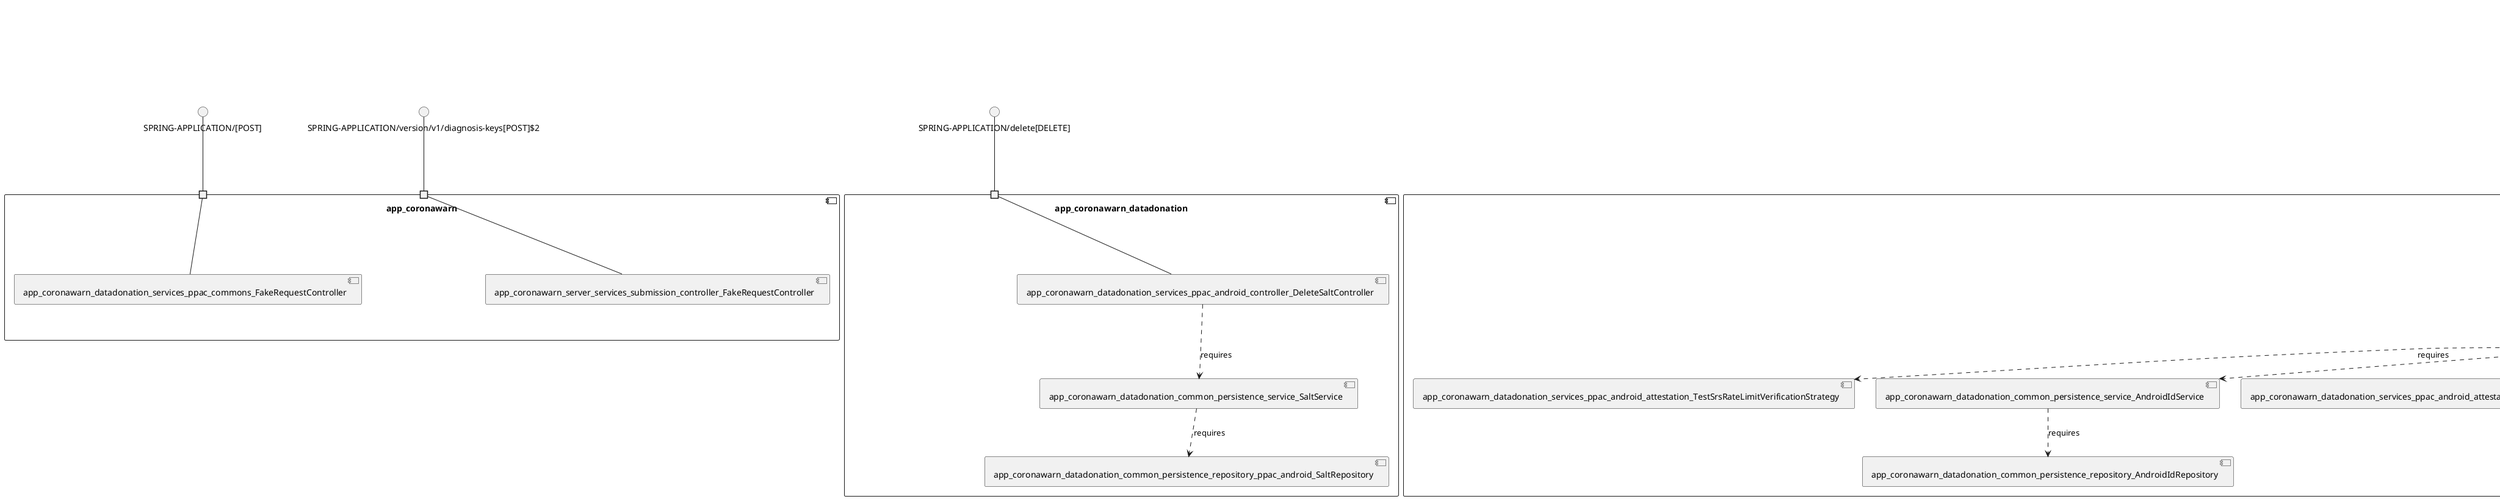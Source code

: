 @startuml
skinparam fixCircleLabelOverlapping true
skinparam componentStyle uml2
component "app_coronawarn\n\n\n\n\n\n" {
[app_coronawarn_server_services_submission_controller_FakeRequestController]
[app_coronawarn_datadonation_services_ppac_commons_FakeRequestController]
portin " " as app_coronawarn_requires_SPRING_APPLICATION_POST_
portin " " as app_coronawarn_requires_SPRING_APPLICATION_version_v1_diagnosis_keys_POST_2
"app_coronawarn_requires_SPRING_APPLICATION_version_v1_diagnosis_keys_POST_2"--[app_coronawarn_server_services_submission_controller_FakeRequestController]
"app_coronawarn_requires_SPRING_APPLICATION_POST_"--[app_coronawarn_datadonation_services_ppac_commons_FakeRequestController]
}
interface "SPRING-APPLICATION/[POST]" as interface.SPRING_APPLICATION_POST_
interface.SPRING_APPLICATION_POST_--"app_coronawarn_requires_SPRING_APPLICATION_POST_"
interface "SPRING-APPLICATION/version/v1/diagnosis-keys[POST]$2" as interface.SPRING_APPLICATION_version_v1_diagnosis_keys_POST_2
interface.SPRING_APPLICATION_version_v1_diagnosis_keys_POST_2--"app_coronawarn_requires_SPRING_APPLICATION_version_v1_diagnosis_keys_POST_2"
component "app_coronawarn_datadonation\n\n\n\n\n\n" {
[app_coronawarn_datadonation_services_ppac_android_controller_DeleteSaltController]
[app_coronawarn_datadonation_common_persistence_repository_ppac_android_SaltRepository]
[app_coronawarn_datadonation_common_persistence_service_SaltService]
portin " " as app_coronawarn_datadonation_requires_SPRING_APPLICATION_delete_DELETE_
[app_coronawarn_datadonation_services_ppac_android_controller_DeleteSaltController]..>[app_coronawarn_datadonation_common_persistence_service_SaltService] : requires
[app_coronawarn_datadonation_common_persistence_service_SaltService]..>[app_coronawarn_datadonation_common_persistence_repository_ppac_android_SaltRepository] : requires
"app_coronawarn_datadonation_requires_SPRING_APPLICATION_delete_DELETE_"--[app_coronawarn_datadonation_services_ppac_android_controller_DeleteSaltController]
}
interface "SPRING-APPLICATION/delete[DELETE]" as interface.SPRING_APPLICATION_delete_DELETE_
interface.SPRING_APPLICATION_delete_DELETE_--"app_coronawarn_datadonation_requires_SPRING_APPLICATION_delete_DELETE_"
component "app_coronawarn_datadonation 2\n\n\n\n\n\n" {
[app_coronawarn_datadonation_services_ppac_android_attestation_ProdAndroidIdVerificationStrategy]
[app_coronawarn_datadonation_services_ppac_android_controller_validation_PpaDataRequestAndroidValidator]
[app_coronawarn_datadonation_services_ppac_android_attestation_ProdSrsRateLimitVerificationStrategy]
[app_coronawarn_datadonation_services_ppac_android_controller_AndroidController]
[app_coronawarn_datadonation_common_persistence_repository_AndroidIdRepository]
[app_coronawarn_datadonation_services_ppac_android_controller_PpaDataRequestAndroidConverter]
[app_coronawarn_datadonation_services_ppac_android_attestation_DeviceAttestationVerifier]
[app_coronawarn_datadonation_services_ppac_android_attestation_TestSrsRateLimitVerificationStrategy]
[app_coronawarn_datadonation_common_persistence_service_AndroidIdService]
portin " " as app_coronawarn_datadonation_2_requires_SPRING_APPLICATION_dat_POST_2
portin " " as app_coronawarn_datadonation_2_requires_SPRING_APPLICATION_otp_POST_2
portin " " as app_coronawarn_datadonation_2_requires_SPRING_APPLICATION_srs_POST_
portin " " as app_coronawarn_datadonation_2_requires_SPRING_APPLICATION_els_POST_3
[app_coronawarn_datadonation_services_ppac_android_controller_AndroidController]..>[app_coronawarn_datadonation_services_ppac_android_attestation_DeviceAttestationVerifier] : requires
[app_coronawarn_datadonation_common_persistence_service_AndroidIdService]..>[app_coronawarn_datadonation_common_persistence_repository_AndroidIdRepository] : requires
[app_coronawarn_datadonation_services_ppac_android_controller_AndroidController]..>[app_coronawarn_datadonation_services_ppac_android_attestation_TestSrsRateLimitVerificationStrategy] : requires
[app_coronawarn_datadonation_services_ppac_android_controller_AndroidController]..>[app_coronawarn_datadonation_common_persistence_service_AndroidIdService] : requires
[app_coronawarn_datadonation_services_ppac_android_controller_AndroidController]..>[app_coronawarn_datadonation_services_ppac_android_controller_PpaDataRequestAndroidConverter] : requires
[app_coronawarn_datadonation_services_ppac_android_controller_AndroidController]..>[app_coronawarn_datadonation_services_ppac_android_attestation_ProdAndroidIdVerificationStrategy] : requires
[app_coronawarn_datadonation_services_ppac_android_controller_AndroidController]..>[app_coronawarn_datadonation_services_ppac_android_controller_validation_PpaDataRequestAndroidValidator] : requires
[app_coronawarn_datadonation_services_ppac_android_controller_AndroidController]..>[app_coronawarn_datadonation_services_ppac_android_attestation_ProdSrsRateLimitVerificationStrategy] : requires
"app_coronawarn_datadonation_2_requires_SPRING_APPLICATION_srs_POST_"--[app_coronawarn_datadonation_services_ppac_android_controller_AndroidController]
"app_coronawarn_datadonation_2_requires_SPRING_APPLICATION_els_POST_3"--[app_coronawarn_datadonation_services_ppac_android_controller_AndroidController]
"app_coronawarn_datadonation_2_requires_SPRING_APPLICATION_dat_POST_2"--[app_coronawarn_datadonation_services_ppac_android_controller_AndroidController]
"app_coronawarn_datadonation_2_requires_SPRING_APPLICATION_otp_POST_2"--[app_coronawarn_datadonation_services_ppac_android_controller_AndroidController]
}
interface "SPRING-APPLICATION/dat[POST]$2" as interface.SPRING_APPLICATION_dat_POST_2
interface.SPRING_APPLICATION_dat_POST_2--"app_coronawarn_datadonation_2_requires_SPRING_APPLICATION_dat_POST_2"
interface "SPRING-APPLICATION/els[POST]$3" as interface.SPRING_APPLICATION_els_POST_3
interface.SPRING_APPLICATION_els_POST_3--"app_coronawarn_datadonation_2_requires_SPRING_APPLICATION_els_POST_3"
interface "SPRING-APPLICATION/otp[POST]$2" as interface.SPRING_APPLICATION_otp_POST_2
interface.SPRING_APPLICATION_otp_POST_2--"app_coronawarn_datadonation_2_requires_SPRING_APPLICATION_otp_POST_2"
interface "SPRING-APPLICATION/srs[POST]" as interface.SPRING_APPLICATION_srs_POST_
interface.SPRING_APPLICATION_srs_POST_--"app_coronawarn_datadonation_2_requires_SPRING_APPLICATION_srs_POST_"
component "app_coronawarn_datadonation 3\n\n\n\n\n\n" {
[app_coronawarn_datadonation_common_persistence_service_ElsOtpService]
[app_coronawarn_datadonation_services_els_otp_GenerateElsOtpController]
portin " " as app_coronawarn_datadonation_3_requires_SPRING_APPLICATION_gen_els_GET_
[app_coronawarn_datadonation_services_els_otp_GenerateElsOtpController]..>[app_coronawarn_datadonation_common_persistence_service_ElsOtpService] : requires
"app_coronawarn_datadonation_3_requires_SPRING_APPLICATION_gen_els_GET_"--[app_coronawarn_datadonation_services_els_otp_GenerateElsOtpController]
}
interface "SPRING-APPLICATION/gen/els[GET]" as interface.SPRING_APPLICATION_gen_els_GET_
interface.SPRING_APPLICATION_gen_els_GET_--"app_coronawarn_datadonation_3_requires_SPRING_APPLICATION_gen_els_GET_"
component "app_coronawarn_datadonation 4\n\n\n\n\n\n" {
[app_coronawarn_datadonation_common_persistence_service_OtpService]
[app_coronawarn_datadonation_services_edus_otp_GenerateOtpController]
portin " " as app_coronawarn_datadonation_4_requires_SPRING_APPLICATION_gen_otp_GET_
[app_coronawarn_datadonation_services_edus_otp_GenerateOtpController]..>[app_coronawarn_datadonation_common_persistence_service_OtpService] : requires
"app_coronawarn_datadonation_4_requires_SPRING_APPLICATION_gen_otp_GET_"--[app_coronawarn_datadonation_services_edus_otp_GenerateOtpController]
}
interface "SPRING-APPLICATION/gen/otp[GET]" as interface.SPRING_APPLICATION_gen_otp_GET_
interface.SPRING_APPLICATION_gen_otp_GET_--"app_coronawarn_datadonation_4_requires_SPRING_APPLICATION_gen_otp_GET_"
component "app_coronawarn_datadonation 5\n\n\n\n\n\n" {
[app_coronawarn_datadonation_services_ppac_otp_GenerateSrsOtpController]
[app_coronawarn_datadonation_common_persistence_service_SrsOtpService]
portin " " as app_coronawarn_datadonation_5_requires_SPRING_APPLICATION_gen_srs_GET_
[app_coronawarn_datadonation_services_ppac_otp_GenerateSrsOtpController]..>[app_coronawarn_datadonation_common_persistence_service_SrsOtpService] : requires
"app_coronawarn_datadonation_5_requires_SPRING_APPLICATION_gen_srs_GET_"--[app_coronawarn_datadonation_services_ppac_otp_GenerateSrsOtpController]
}
interface "SPRING-APPLICATION/gen/srs[GET]" as interface.SPRING_APPLICATION_gen_srs_GET_
interface.SPRING_APPLICATION_gen_srs_GET_--"app_coronawarn_datadonation_5_requires_SPRING_APPLICATION_gen_srs_GET_"
component "app_coronawarn_datadonation 6\n\n\n\n\n\n" {
[app_coronawarn_datadonation_common_persistence_repository_DeviceTokenRepository]
[app_coronawarn_datadonation_services_ppac_ios_verification_devicetoken_DeviceTokenService]
[app_coronawarn_datadonation_services_ppac_ios_verification_devicetoken_DeviceTokenService]..>[app_coronawarn_datadonation_common_persistence_repository_DeviceTokenRepository] : requires
}
component "app_coronawarn_datadonation_common_persistence\n\n\n\n\n\n" {
[app_coronawarn_datadonation_common_persistence_repository_metrics_ExposureWindowTestResultsRepository]
[app_coronawarn_datadonation_common_persistence_repository_metrics_KeySubmissionMetadataWithUserMetadataRepository]
[app_coronawarn_datadonation_common_persistence_repository_metrics_ExposureRiskMetadataRepository]
[app_coronawarn_datadonation_common_persistence_repository_metrics_SummarizedExposureWindowsWithUserMetadataRepository]
[app_coronawarn_datadonation_common_persistence_repository_metrics_KeySubmissionMetadataWithClientMetadataRepository]
[app_coronawarn_datadonation_common_persistence_repository_metrics_ExposureWindowRepository]
[app_coronawarn_datadonation_common_persistence_repository_metrics_UserMetadataRepository]
[app_coronawarn_datadonation_common_persistence_service_PpaDataService]
[app_coronawarn_datadonation_common_persistence_repository_metrics_TestResultMetadataRepository]
[app_coronawarn_datadonation_common_persistence_repository_metrics_ClientMetadataRepository]
[app_coronawarn_datadonation_common_persistence_service_PpaDataService]..>[app_coronawarn_datadonation_common_persistence_repository_metrics_TestResultMetadataRepository] : requires
[app_coronawarn_datadonation_common_persistence_service_PpaDataService]..>[app_coronawarn_datadonation_common_persistence_repository_metrics_UserMetadataRepository] : requires
[app_coronawarn_datadonation_common_persistence_service_PpaDataService]..>[app_coronawarn_datadonation_common_persistence_repository_metrics_SummarizedExposureWindowsWithUserMetadataRepository] : requires
[app_coronawarn_datadonation_common_persistence_service_PpaDataService]..>[app_coronawarn_datadonation_common_persistence_repository_metrics_ExposureWindowTestResultsRepository] : requires
[app_coronawarn_datadonation_common_persistence_service_PpaDataService]..>[app_coronawarn_datadonation_common_persistence_repository_metrics_ExposureWindowRepository] : requires
[app_coronawarn_datadonation_common_persistence_service_PpaDataService]..>[app_coronawarn_datadonation_common_persistence_repository_metrics_ClientMetadataRepository] : requires
[app_coronawarn_datadonation_common_persistence_service_PpaDataService]..>[app_coronawarn_datadonation_common_persistence_repository_metrics_KeySubmissionMetadataWithUserMetadataRepository] : requires
[app_coronawarn_datadonation_common_persistence_service_PpaDataService]..>[app_coronawarn_datadonation_common_persistence_repository_metrics_ExposureRiskMetadataRepository] : requires
[app_coronawarn_datadonation_common_persistence_service_PpaDataService]..>[app_coronawarn_datadonation_common_persistence_repository_metrics_KeySubmissionMetadataWithClientMetadataRepository] : requires
}
component "app_coronawarn_datadonation_services_edus_otp_OtpController\n\n\n\n\n\n" {
[app_coronawarn_datadonation_services_edus_otp_OtpController]
portin " " as app_coronawarn_datadonation_services_edus_otp_OtpController_requires_SPRING_APPLICATION_otp_POST_3
"app_coronawarn_datadonation_services_edus_otp_OtpController_requires_SPRING_APPLICATION_otp_POST_3"--[app_coronawarn_datadonation_services_edus_otp_OtpController]
}
interface "SPRING-APPLICATION/otp[POST]$3" as interface.SPRING_APPLICATION_otp_POST_3
interface.SPRING_APPLICATION_otp_POST_3--"app_coronawarn_datadonation_services_edus_otp_OtpController_requires_SPRING_APPLICATION_otp_POST_3"
component "app_coronawarn_datadonation_services_els_otp_ElsOtpController\n\n\n\n\n\n" {
[app_coronawarn_datadonation_services_els_otp_ElsOtpController]
portin " " as app_coronawarn_datadonation_services_els_otp_ElsOtpController_requires_SPRING_APPLICATION_els_POST_
"app_coronawarn_datadonation_services_els_otp_ElsOtpController_requires_SPRING_APPLICATION_els_POST_"--[app_coronawarn_datadonation_services_els_otp_ElsOtpController]
}
interface "SPRING-APPLICATION/els[POST]" as interface.SPRING_APPLICATION_els_POST_
interface.SPRING_APPLICATION_els_POST_--"app_coronawarn_datadonation_services_els_otp_ElsOtpController_requires_SPRING_APPLICATION_els_POST_"
component "app_coronawarn_datadonation_services_ppac_ios\n\n\n\n\n\n" {
[app_coronawarn_datadonation_services_ppac_ios_controller_PpaDataRequestIosConverter]
[app_coronawarn_datadonation_services_ppac_ios_controller_IosController]
[app_coronawarn_datadonation_services_ppac_ios_verification_PpacProcessor]
portin " " as app_coronawarn_datadonation_services_ppac_ios_requires_SPRING_APPLICATION_otp_POST_
portin " " as app_coronawarn_datadonation_services_ppac_ios_requires_SPRING_APPLICATION_srs_POST_2
portin " " as app_coronawarn_datadonation_services_ppac_ios_requires_SPRING_APPLICATION_els_POST_2
portin " " as app_coronawarn_datadonation_services_ppac_ios_requires_SPRING_APPLICATION_dat_POST_
[app_coronawarn_datadonation_services_ppac_ios_controller_IosController]..>[app_coronawarn_datadonation_services_ppac_ios_verification_PpacProcessor] : requires
[app_coronawarn_datadonation_services_ppac_ios_controller_IosController]..>[app_coronawarn_datadonation_services_ppac_ios_controller_PpaDataRequestIosConverter] : requires
"app_coronawarn_datadonation_services_ppac_ios_requires_SPRING_APPLICATION_dat_POST_"--[app_coronawarn_datadonation_services_ppac_ios_controller_IosController]
"app_coronawarn_datadonation_services_ppac_ios_requires_SPRING_APPLICATION_els_POST_2"--[app_coronawarn_datadonation_services_ppac_ios_controller_IosController]
"app_coronawarn_datadonation_services_ppac_ios_requires_SPRING_APPLICATION_otp_POST_"--[app_coronawarn_datadonation_services_ppac_ios_controller_IosController]
"app_coronawarn_datadonation_services_ppac_ios_requires_SPRING_APPLICATION_srs_POST_2"--[app_coronawarn_datadonation_services_ppac_ios_controller_IosController]
}
interface "SPRING-APPLICATION/dat[POST]" as interface.SPRING_APPLICATION_dat_POST_
interface.SPRING_APPLICATION_dat_POST_--"app_coronawarn_datadonation_services_ppac_ios_requires_SPRING_APPLICATION_dat_POST_"
interface "SPRING-APPLICATION/els[POST]$2" as interface.SPRING_APPLICATION_els_POST_2
interface.SPRING_APPLICATION_els_POST_2--"app_coronawarn_datadonation_services_ppac_ios_requires_SPRING_APPLICATION_els_POST_2"
interface "SPRING-APPLICATION/otp[POST]" as interface.SPRING_APPLICATION_otp_POST_
interface.SPRING_APPLICATION_otp_POST_--"app_coronawarn_datadonation_services_ppac_ios_requires_SPRING_APPLICATION_otp_POST_"
interface "SPRING-APPLICATION/srs[POST]$2" as interface.SPRING_APPLICATION_srs_POST_2
interface.SPRING_APPLICATION_srs_POST_2--"app_coronawarn_datadonation_services_ppac_ios_requires_SPRING_APPLICATION_srs_POST_2"
component "app_coronawarn_datadonation_services_srs_otp_SrsOtpController\n\n\n\n\n\n" {
[app_coronawarn_datadonation_services_srs_otp_SrsOtpController]
portin " " as app_coronawarn_datadonation_services_srs_otp_SrsOtpController_requires_SPRING_APPLICATION_srs_POST_3
"app_coronawarn_datadonation_services_srs_otp_SrsOtpController_requires_SPRING_APPLICATION_srs_POST_3"--[app_coronawarn_datadonation_services_srs_otp_SrsOtpController]
}
interface "SPRING-APPLICATION/srs[POST]$3" as interface.SPRING_APPLICATION_srs_POST_3
interface.SPRING_APPLICATION_srs_POST_3--"app_coronawarn_datadonation_services_srs_otp_SrsOtpController_requires_SPRING_APPLICATION_srs_POST_3"
component "app_coronawarn_dcc\n\n\n\n\n\n" {
[app_coronawarn_dcc_repository_DccRegistrationRepository]
[app_coronawarn_dcc_service_DccRegistrationService]
[app_coronawarn_dcc_service_DccRegistrationCleanupService]
[app_coronawarn_dcc_service_DccRegistrationCleanupService]..>[app_coronawarn_dcc_repository_DccRegistrationRepository] : requires
[app_coronawarn_dcc_service_DccRegistrationService]..>[app_coronawarn_dcc_repository_DccRegistrationRepository] : requires
}
component "app_coronawarn_dcc 2\n\n\n\n\n\n" {
[app_coronawarn_dcc_repository_LabIdClaimRepository]
[app_coronawarn_dcc_service_LabIdClaimCleanupService]
[app_coronawarn_dcc_service_LabIdClaimService]
[app_coronawarn_dcc_service_LabIdClaimService]..>[app_coronawarn_dcc_repository_LabIdClaimRepository] : requires
[app_coronawarn_dcc_service_LabIdClaimCleanupService]..>[app_coronawarn_dcc_repository_LabIdClaimRepository] : requires
}
component "app_coronawarn_dcc_controller_ExternalDccClaimController\n\n\n\n\n\n" {
[app_coronawarn_dcc_controller_ExternalDccClaimController]
portin " " as app_coronawarn_dcc_controller_ExternalDccClaimController_requires_SPRING_APPLICATION_version_v1_dcc_POST_
"app_coronawarn_dcc_controller_ExternalDccClaimController_requires_SPRING_APPLICATION_version_v1_dcc_POST_"--[app_coronawarn_dcc_controller_ExternalDccClaimController]
}
interface "SPRING-APPLICATION/version/v1/dcc[POST]" as interface.SPRING_APPLICATION_version_v1_dcc_POST_
interface.SPRING_APPLICATION_version_v1_dcc_POST_--"app_coronawarn_dcc_controller_ExternalDccClaimController_requires_SPRING_APPLICATION_version_v1_dcc_POST_"
component "app_coronawarn_dcc_controller_ExternalPublicKeyController\n\n\n\n\n\n" {
[app_coronawarn_dcc_controller_ExternalPublicKeyController]
portin " " as app_coronawarn_dcc_controller_ExternalPublicKeyController_requires_SPRING_APPLICATION_version_v1_publicKey_POST_
"app_coronawarn_dcc_controller_ExternalPublicKeyController_requires_SPRING_APPLICATION_version_v1_publicKey_POST_"--[app_coronawarn_dcc_controller_ExternalPublicKeyController]
}
interface "SPRING-APPLICATION/version/v1/publicKey[POST]" as interface.SPRING_APPLICATION_version_v1_publicKey_POST_
interface.SPRING_APPLICATION_version_v1_publicKey_POST_--"app_coronawarn_dcc_controller_ExternalPublicKeyController_requires_SPRING_APPLICATION_version_v1_publicKey_POST_"
component "app_coronawarn_dcc_controller_InternalDccController\n\n\n\n\n\n" {
[app_coronawarn_dcc_controller_InternalDccController]
portin " " as app_coronawarn_dcc_controller_InternalDccController_requires_SPRING_APPLICATION_version_v1_test_dcc_POST_
"app_coronawarn_dcc_controller_InternalDccController_requires_SPRING_APPLICATION_version_v1_test_dcc_POST_"--[app_coronawarn_dcc_controller_InternalDccController]
}
interface "SPRING-APPLICATION/version/v1/test/*/dcc[POST]" as interface.SPRING_APPLICATION_version_v1_test_dcc_POST_
interface.SPRING_APPLICATION_version_v1_test_dcc_POST_--"app_coronawarn_dcc_controller_InternalDccController_requires_SPRING_APPLICATION_version_v1_test_dcc_POST_"
component "app_coronawarn_dcc_controller_InternalLabIdClaimController\n\n\n\n\n\n" {
[app_coronawarn_dcc_controller_InternalLabIdClaimController]
portin " " as app_coronawarn_dcc_controller_InternalLabIdClaimController_requires_SPRING_APPLICATION_version_v1_labId_POST_
"app_coronawarn_dcc_controller_InternalLabIdClaimController_requires_SPRING_APPLICATION_version_v1_labId_POST_"--[app_coronawarn_dcc_controller_InternalLabIdClaimController]
}
interface "SPRING-APPLICATION/version/v1/labId[POST]" as interface.SPRING_APPLICATION_version_v1_labId_POST_
interface.SPRING_APPLICATION_version_v1_labId_POST_--"app_coronawarn_dcc_controller_InternalLabIdClaimController_requires_SPRING_APPLICATION_version_v1_labId_POST_"
component "app_coronawarn_dcc_controller_InternalPublicKeyController\n\n\n\n\n\n" {
[app_coronawarn_dcc_controller_InternalPublicKeyController]
portin " " as app_coronawarn_dcc_controller_InternalPublicKeyController_requires_SPRING_APPLICATION_version_v1_publicKey_search_GET_
"app_coronawarn_dcc_controller_InternalPublicKeyController_requires_SPRING_APPLICATION_version_v1_publicKey_search_GET_"--[app_coronawarn_dcc_controller_InternalPublicKeyController]
}
interface "SPRING-APPLICATION/version/v1/publicKey/search[GET]" as interface.SPRING_APPLICATION_version_v1_publicKey_search_GET_
interface.SPRING_APPLICATION_version_v1_publicKey_search_GET_--"app_coronawarn_dcc_controller_InternalPublicKeyController_requires_SPRING_APPLICATION_version_v1_publicKey_search_GET_"
component "app_coronawarn_dcc_service_DccService\n\n\n\n\n\n" {
[app_coronawarn_dcc_service_DccService]
}
component "app_coronawarn_logupload\n\n\n\n\n\n" {
[app_coronawarn_logupload_service_LogCleanupService]
[app_coronawarn_logupload_service_FileStorageService]
[app_coronawarn_logupload_service_LogService]
[app_coronawarn_logupload_repository_LogRepository]
[app_coronawarn_logupload_service_LogCleanupService]..>[app_coronawarn_logupload_repository_LogRepository] : requires
[app_coronawarn_logupload_service_LogService]..>[app_coronawarn_logupload_repository_LogRepository] : requires
[app_coronawarn_logupload_service_FileStorageService]..>[app_coronawarn_logupload_repository_LogRepository] : requires
}
component "app_coronawarn_logupload_controller_LogDownloadApiController\n\n\n\n\n\n" {
[app_coronawarn_logupload_controller_LogDownloadApiController]
portin " " as app_coronawarn_logupload_controller_LogDownloadApiController_requires_SPRING_APPLICATION_portal_api_logs_GET_
"app_coronawarn_logupload_controller_LogDownloadApiController_requires_SPRING_APPLICATION_portal_api_logs_GET_"--[app_coronawarn_logupload_controller_LogDownloadApiController]
}
interface "SPRING-APPLICATION/portal/api/logs[GET]" as interface.SPRING_APPLICATION_portal_api_logs_GET_
interface.SPRING_APPLICATION_portal_api_logs_GET_--"app_coronawarn_logupload_controller_LogDownloadApiController_requires_SPRING_APPLICATION_portal_api_logs_GET_"
component "app_coronawarn_logupload_controller_LogUploadApiController\n\n\n\n\n\n" {
[app_coronawarn_logupload_controller_LogUploadApiController]
portin " " as app_coronawarn_logupload_controller_LogUploadApiController_requires_SPRING_APPLICATION_api_logs_POST_
"app_coronawarn_logupload_controller_LogUploadApiController_requires_SPRING_APPLICATION_api_logs_POST_"--[app_coronawarn_logupload_controller_LogUploadApiController]
}
interface "SPRING-APPLICATION/api/logs[POST]" as interface.SPRING_APPLICATION_api_logs_POST_
interface.SPRING_APPLICATION_api_logs_POST_--"app_coronawarn_logupload_controller_LogUploadApiController_requires_SPRING_APPLICATION_api_logs_POST_"
component "app_coronawarn_logupload_controller_LogUploadErrorController\n\n\n\n\n\n" {
[app_coronawarn_logupload_controller_LogUploadErrorController]
portin " " as app_coronawarn_logupload_controller_LogUploadErrorController_requires_SPRING_APPLICATION_error_2
"app_coronawarn_logupload_controller_LogUploadErrorController_requires_SPRING_APPLICATION_error_2"--[app_coronawarn_logupload_controller_LogUploadErrorController]
}
interface "SPRING-APPLICATION/error$2" as interface.SPRING_APPLICATION_error_2
interface.SPRING_APPLICATION_error_2--"app_coronawarn_logupload_controller_LogUploadErrorController_requires_SPRING_APPLICATION_error_2"
component "app_coronawarn_logupload_controller_LogUploadPortalController\n\n\n\n\n\n" {
[app_coronawarn_logupload_controller_LogUploadPortalController]
portin " " as app_coronawarn_logupload_controller_LogUploadPortalController_requires_SPRING_APPLICATION_portal_logout_POST_
portin " " as app_coronawarn_logupload_controller_LogUploadPortalController_requires_SPRING_APPLICATION_GET_
portin " " as app_coronawarn_logupload_controller_LogUploadPortalController_requires_SPRING_APPLICATION_portal_start_GET_
portin " " as app_coronawarn_logupload_controller_LogUploadPortalController_requires_SPRING_APPLICATION_portal_search_POST_
"app_coronawarn_logupload_controller_LogUploadPortalController_requires_SPRING_APPLICATION_GET_"--[app_coronawarn_logupload_controller_LogUploadPortalController]
"app_coronawarn_logupload_controller_LogUploadPortalController_requires_SPRING_APPLICATION_portal_search_POST_"--[app_coronawarn_logupload_controller_LogUploadPortalController]
"app_coronawarn_logupload_controller_LogUploadPortalController_requires_SPRING_APPLICATION_portal_logout_POST_"--[app_coronawarn_logupload_controller_LogUploadPortalController]
"app_coronawarn_logupload_controller_LogUploadPortalController_requires_SPRING_APPLICATION_portal_start_GET_"--[app_coronawarn_logupload_controller_LogUploadPortalController]
}
interface "SPRING-APPLICATION/[GET]" as interface.SPRING_APPLICATION_GET_
interface.SPRING_APPLICATION_GET_--"app_coronawarn_logupload_controller_LogUploadPortalController_requires_SPRING_APPLICATION_GET_"
interface "SPRING-APPLICATION/portal/logout[POST]" as interface.SPRING_APPLICATION_portal_logout_POST_
interface.SPRING_APPLICATION_portal_logout_POST_--"app_coronawarn_logupload_controller_LogUploadPortalController_requires_SPRING_APPLICATION_portal_logout_POST_"
interface "SPRING-APPLICATION/portal/search[POST]" as interface.SPRING_APPLICATION_portal_search_POST_
interface.SPRING_APPLICATION_portal_search_POST_--"app_coronawarn_logupload_controller_LogUploadPortalController_requires_SPRING_APPLICATION_portal_search_POST_"
interface "SPRING-APPLICATION/portal/start[GET]" as interface.SPRING_APPLICATION_portal_start_GET_
interface.SPRING_APPLICATION_portal_start_GET_--"app_coronawarn_logupload_controller_LogUploadPortalController_requires_SPRING_APPLICATION_portal_start_GET_"
component "app_coronawarn_server_services_callback_controller_CallbackController\n\n\n\n\n\n" {
[app_coronawarn_server_services_callback_controller_CallbackController]
portin " " as app_coronawarn_server_services_callback_controller_CallbackController_requires_SPRING_APPLICATION_version_v1_callback_GET_
"app_coronawarn_server_services_callback_controller_CallbackController_requires_SPRING_APPLICATION_version_v1_callback_GET_"--[app_coronawarn_server_services_callback_controller_CallbackController]
}
interface "SPRING-APPLICATION/version/v1/callback[GET]" as interface.SPRING_APPLICATION_version_v1_callback_GET_
interface.SPRING_APPLICATION_version_v1_callback_GET_--"app_coronawarn_server_services_callback_controller_CallbackController_requires_SPRING_APPLICATION_version_v1_callback_GET_"
component "app_coronawarn_server_services_submission_controller_SubmissionController\n\n\n\n\n\n" {
[app_coronawarn_server_services_submission_controller_SubmissionController]
portin " " as app_coronawarn_server_services_submission_controller_SubmissionController_requires_SPRING_APPLICATION_version_v1_submission_on_behalf_POST_
portin " " as app_coronawarn_server_services_submission_controller_SubmissionController_requires_SPRING_APPLICATION_version_v1_diagnosis_keys_POST_
"app_coronawarn_server_services_submission_controller_SubmissionController_requires_SPRING_APPLICATION_version_v1_submission_on_behalf_POST_"--[app_coronawarn_server_services_submission_controller_SubmissionController]
"app_coronawarn_server_services_submission_controller_SubmissionController_requires_SPRING_APPLICATION_version_v1_diagnosis_keys_POST_"--[app_coronawarn_server_services_submission_controller_SubmissionController]
}
interface "SPRING-APPLICATION/version/v1/diagnosis-keys[POST]" as interface.SPRING_APPLICATION_version_v1_diagnosis_keys_POST_
interface.SPRING_APPLICATION_version_v1_diagnosis_keys_POST_--"app_coronawarn_server_services_submission_controller_SubmissionController_requires_SPRING_APPLICATION_version_v1_diagnosis_keys_POST_"
interface "SPRING-APPLICATION/version/v1/submission-on-behalf[POST]" as interface.SPRING_APPLICATION_version_v1_submission_on_behalf_POST_
interface.SPRING_APPLICATION_version_v1_submission_on_behalf_POST_--"app_coronawarn_server_services_submission_controller_SubmissionController_requires_SPRING_APPLICATION_version_v1_submission_on_behalf_POST_"
component "app_coronawarn_server_services_submission_verification_SrsOtpVerifier\n\n\n\n\n\n" {
[app_coronawarn_server_services_submission_verification_SrsOtpVerifier]
}
component "app_coronawarn_server_services_submission_verification_TanVerifier\n\n\n\n\n\n" {
[app_coronawarn_server_services_submission_verification_TanVerifier]
}
component "app_coronawarn_testresult\n\n\n\n\n\n" {
[app_coronawarn_testresult_service_TestResultService]
[app_coronawarn_testresult_TestResultRepository]
[app_coronawarn_testresult_service_TestResultService]..>[app_coronawarn_testresult_TestResultRepository] : requires
}
component "app_coronawarn_testresult_TestResultController\n\n\n\n\n\n" {
[app_coronawarn_testresult_TestResultController]
portin " " as app_coronawarn_testresult_TestResultController_requires_SPRING_APPLICATION_api_v1
"app_coronawarn_testresult_TestResultController_requires_SPRING_APPLICATION_api_v1"--[app_coronawarn_testresult_TestResultController]
}
interface "SPRING-APPLICATION/api/v1" as interface.SPRING_APPLICATION_api_v1
interface.SPRING_APPLICATION_api_v1--"app_coronawarn_testresult_TestResultController_requires_SPRING_APPLICATION_api_v1"
component "app_coronawarn_verification_controller_ExternalTanController\n\n\n\n\n\n" {
[app_coronawarn_verification_controller_ExternalTanController]
portin " " as app_coronawarn_verification_controller_ExternalTanController_requires_SPRING_APPLICATION_version_v1_tan_POST_
"app_coronawarn_verification_controller_ExternalTanController_requires_SPRING_APPLICATION_version_v1_tan_POST_"--[app_coronawarn_verification_controller_ExternalTanController]
}
interface "SPRING-APPLICATION/version/v1/tan[POST]" as interface.SPRING_APPLICATION_version_v1_tan_POST_
interface.SPRING_APPLICATION_version_v1_tan_POST_--"app_coronawarn_verification_controller_ExternalTanController_requires_SPRING_APPLICATION_version_v1_tan_POST_"
component "app_coronawarn_verification_controller_ExternalTestStateController\n\n\n\n\n\n" {
[app_coronawarn_verification_controller_ExternalTestStateController]
portin " " as app_coronawarn_verification_controller_ExternalTestStateController_requires_SPRING_APPLICATION_version_v1_testresult_POST_
"app_coronawarn_verification_controller_ExternalTestStateController_requires_SPRING_APPLICATION_version_v1_testresult_POST_"--[app_coronawarn_verification_controller_ExternalTestStateController]
}
interface "SPRING-APPLICATION/version/v1/testresult[POST]" as interface.SPRING_APPLICATION_version_v1_testresult_POST_
interface.SPRING_APPLICATION_version_v1_testresult_POST_--"app_coronawarn_verification_controller_ExternalTestStateController_requires_SPRING_APPLICATION_version_v1_testresult_POST_"
component "app_coronawarn_verification_controller_ExternalTokenController\n\n\n\n\n\n" {
[app_coronawarn_verification_controller_ExternalTokenController]
portin " " as app_coronawarn_verification_controller_ExternalTokenController_requires_SPRING_APPLICATION_version_v1_registrationToken_POST_
"app_coronawarn_verification_controller_ExternalTokenController_requires_SPRING_APPLICATION_version_v1_registrationToken_POST_"--[app_coronawarn_verification_controller_ExternalTokenController]
}
interface "SPRING-APPLICATION/version/v1/registrationToken[POST]" as interface.SPRING_APPLICATION_version_v1_registrationToken_POST_
interface.SPRING_APPLICATION_version_v1_registrationToken_POST_--"app_coronawarn_verification_controller_ExternalTokenController_requires_SPRING_APPLICATION_version_v1_registrationToken_POST_"
component "app_coronawarn_verification_controller_InternalTanController\n\n\n\n\n\n" {
[app_coronawarn_verification_controller_InternalTanController]
portin " " as app_coronawarn_verification_controller_InternalTanController_requires_SPRING_APPLICATION_version_v1_tan_teletan_POST_
portin " " as app_coronawarn_verification_controller_InternalTanController_requires_SPRING_APPLICATION_version_v1_tan_verify_POST_
"app_coronawarn_verification_controller_InternalTanController_requires_SPRING_APPLICATION_version_v1_tan_verify_POST_"--[app_coronawarn_verification_controller_InternalTanController]
"app_coronawarn_verification_controller_InternalTanController_requires_SPRING_APPLICATION_version_v1_tan_teletan_POST_"--[app_coronawarn_verification_controller_InternalTanController]
}
interface "SPRING-APPLICATION/version/v1/tan/teletan[POST]" as interface.SPRING_APPLICATION_version_v1_tan_teletan_POST_
interface.SPRING_APPLICATION_version_v1_tan_teletan_POST_--"app_coronawarn_verification_controller_InternalTanController_requires_SPRING_APPLICATION_version_v1_tan_teletan_POST_"
interface "SPRING-APPLICATION/version/v1/tan/verify[POST]" as interface.SPRING_APPLICATION_version_v1_tan_verify_POST_
interface.SPRING_APPLICATION_version_v1_tan_verify_POST_--"app_coronawarn_verification_controller_InternalTanController_requires_SPRING_APPLICATION_version_v1_tan_verify_POST_"
component "app_coronawarn_verification_controller_InternalTestStateController\n\n\n\n\n\n" {
[app_coronawarn_verification_controller_InternalTestStateController]
portin " " as app_coronawarn_verification_controller_InternalTestStateController_requires_SPRING_APPLICATION_version_v1_testresult_POST_2
"app_coronawarn_verification_controller_InternalTestStateController_requires_SPRING_APPLICATION_version_v1_testresult_POST_2"--[app_coronawarn_verification_controller_InternalTestStateController]
}
interface "SPRING-APPLICATION/version/v1/testresult[POST]$2" as interface.SPRING_APPLICATION_version_v1_testresult_POST_2
interface.SPRING_APPLICATION_version_v1_testresult_POST_2--"app_coronawarn_verification_controller_InternalTestStateController_requires_SPRING_APPLICATION_version_v1_testresult_POST_2"
component "app_coronawarn_verification_portal_controller_VerificationPortalController\n\n\n\n\n\n" {
[app_coronawarn_verification_portal_controller_VerificationPortalController]
portin " " as app_coronawarn_verification_portal_controller_VerificationPortalController_requires_SPRING_APPLICATION_cwa
"app_coronawarn_verification_portal_controller_VerificationPortalController_requires_SPRING_APPLICATION_cwa"--[app_coronawarn_verification_portal_controller_VerificationPortalController]
}
interface "SPRING-APPLICATION/cwa" as interface.SPRING_APPLICATION_cwa
interface.SPRING_APPLICATION_cwa--"app_coronawarn_verification_portal_controller_VerificationPortalController_requires_SPRING_APPLICATION_cwa"
component "app_coronawarn_verification_portal_controller_VerificationPortalErrorController\n\n\n\n\n\n" {
[app_coronawarn_verification_portal_controller_VerificationPortalErrorController]
portin " " as app_coronawarn_verification_portal_controller_VerificationPortalErrorController_requires_SPRING_APPLICATION_error
"app_coronawarn_verification_portal_controller_VerificationPortalErrorController_requires_SPRING_APPLICATION_error"--[app_coronawarn_verification_portal_controller_VerificationPortalErrorController]
}
interface "SPRING-APPLICATION/error" as interface.SPRING_APPLICATION_error
interface.SPRING_APPLICATION_error--"app_coronawarn_verification_portal_controller_VerificationPortalErrorController_requires_SPRING_APPLICATION_error"
component "app_coronawarn_verification_portal_service_HealthAuthorityService\n\n\n\n\n\n" {
[app_coronawarn_verification_portal_service_HealthAuthorityService]
}
component "app_coronawarn_verification_portal_service_TeleTanService\n\n\n\n\n\n" {
[app_coronawarn_verification_portal_service_TeleTanService]
}
component "app_coronawarn_verification_service_FakeRequestService\n\n\n\n\n\n" {
[app_coronawarn_verification_service_FakeRequestService]
}
[app_coronawarn_logupload_service_OtpService]

@enduml
